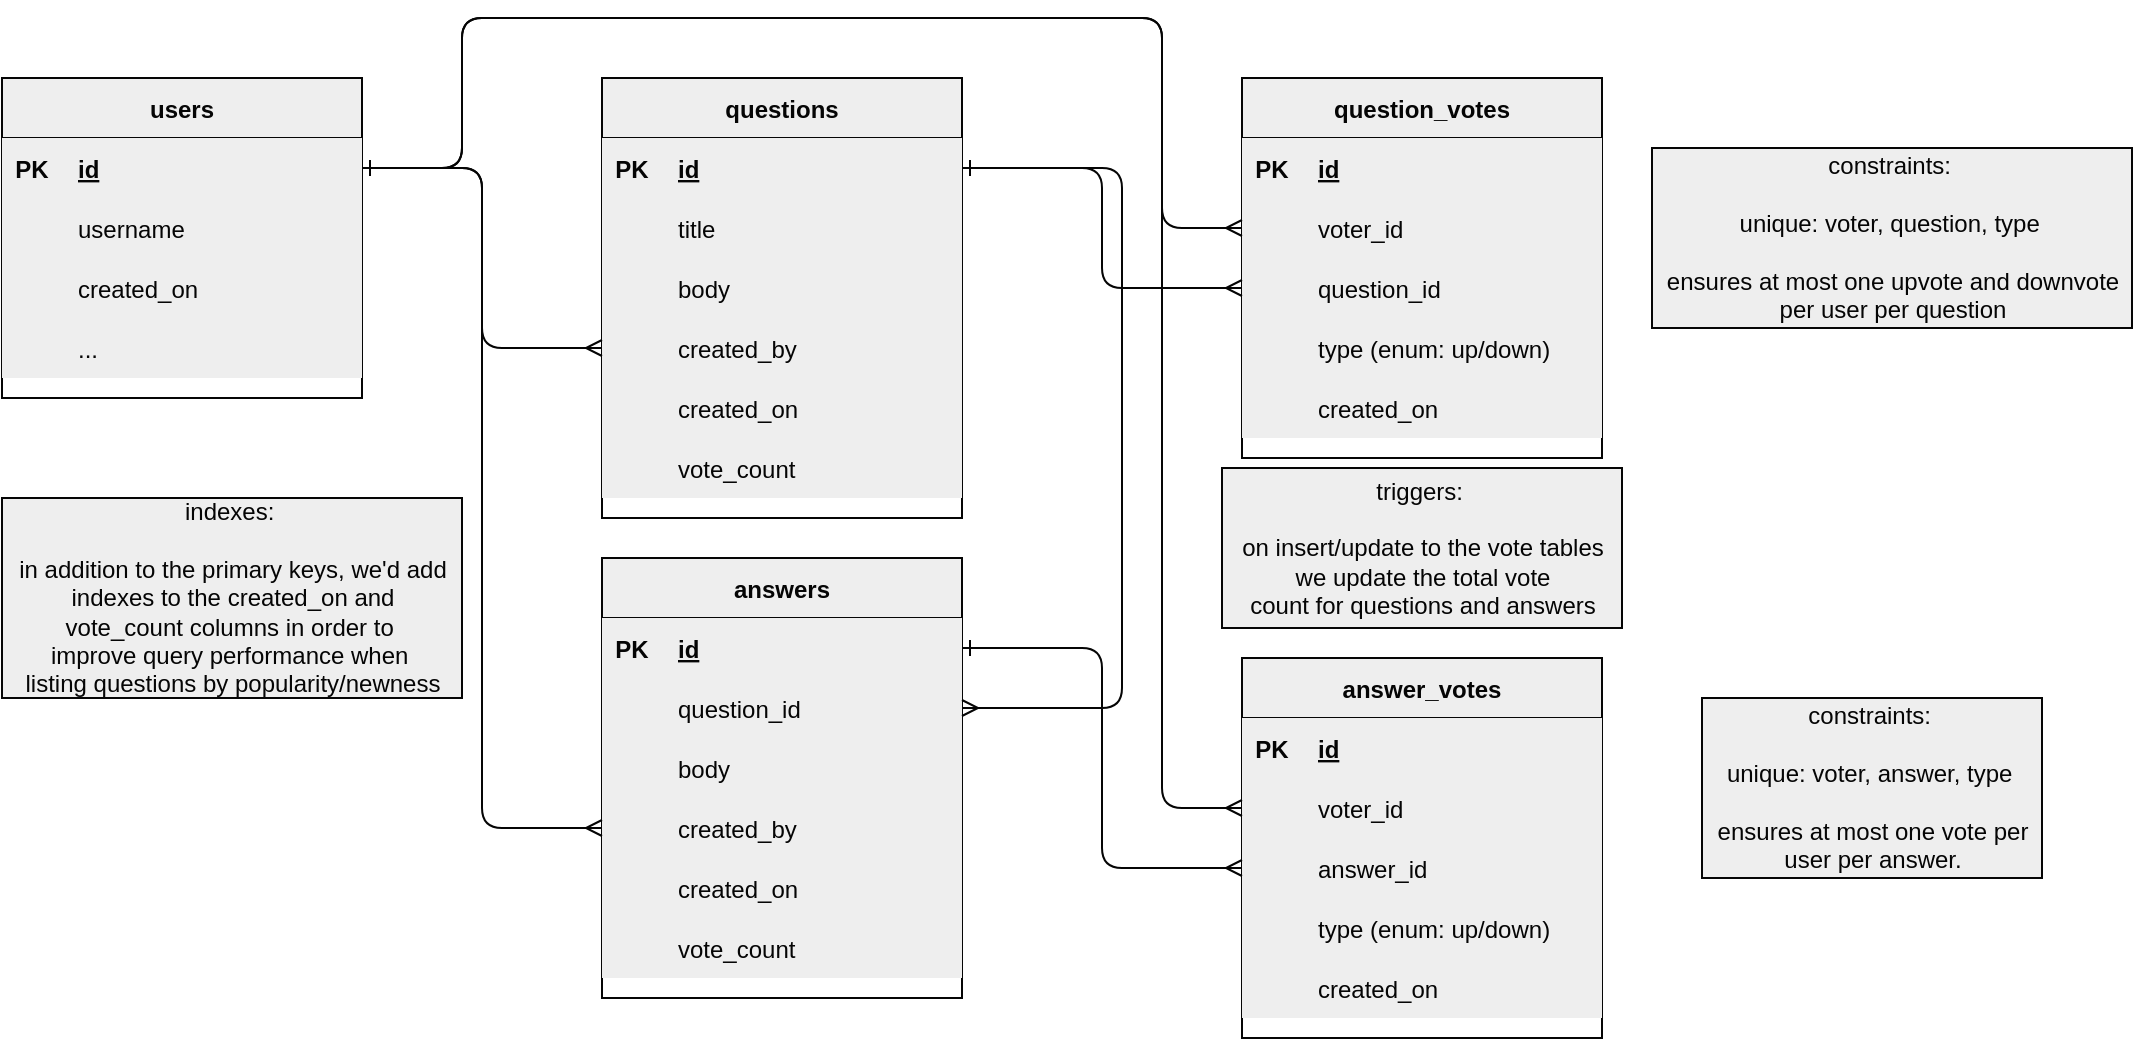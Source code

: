 <mxfile>
    <diagram id="AwKgYZJIIEP5cfmbX4QJ" name="Page-1">
        <mxGraphModel dx="1024" dy="508" grid="1" gridSize="10" guides="1" tooltips="1" connect="1" arrows="1" fold="1" page="1" pageScale="1" pageWidth="850" pageHeight="1100" background="#FFFFFF" math="0" shadow="0">
            <root>
                <mxCell id="0"/>
                <mxCell id="1" parent="0"/>
                <mxCell id="2" value="users" style="shape=table;startSize=30;container=1;collapsible=1;childLayout=tableLayout;fixedRows=1;rowLines=0;fontStyle=1;align=center;resizeLast=1;fillColor=#eeeeee;strokeColor=#050505;fontColor=#050505;labelBorderColor=none;" vertex="1" parent="1">
                    <mxGeometry x="80" y="90" width="180" height="160" as="geometry"/>
                </mxCell>
                <mxCell id="3" value="" style="shape=partialRectangle;collapsible=0;dropTarget=0;pointerEvents=0;top=0;left=0;bottom=1;right=0;points=[[0,0.5],[1,0.5]];portConstraint=eastwest;fillColor=#eeeeee;strokeColor=#050505;fontColor=#050505;labelBorderColor=none;" vertex="1" parent="2">
                    <mxGeometry y="30" width="180" height="30" as="geometry"/>
                </mxCell>
                <mxCell id="4" value="PK" style="shape=partialRectangle;connectable=0;top=0;left=0;bottom=0;right=0;fontStyle=1;overflow=hidden;fillColor=#eeeeee;strokeColor=#050505;fontColor=#050505;labelBorderColor=none;" vertex="1" parent="3">
                    <mxGeometry width="30" height="30" as="geometry">
                        <mxRectangle width="30" height="30" as="alternateBounds"/>
                    </mxGeometry>
                </mxCell>
                <mxCell id="5" value="id" style="shape=partialRectangle;connectable=0;top=0;left=0;bottom=0;right=0;align=left;spacingLeft=6;fontStyle=5;overflow=hidden;fillColor=#eeeeee;strokeColor=#050505;fontColor=#050505;labelBorderColor=none;" vertex="1" parent="3">
                    <mxGeometry x="30" width="150" height="30" as="geometry">
                        <mxRectangle width="150" height="30" as="alternateBounds"/>
                    </mxGeometry>
                </mxCell>
                <mxCell id="6" value="" style="shape=partialRectangle;collapsible=0;dropTarget=0;pointerEvents=0;top=0;left=0;bottom=0;right=0;points=[[0,0.5],[1,0.5]];portConstraint=eastwest;fillColor=#eeeeee;strokeColor=#050505;fontColor=#050505;labelBorderColor=none;" vertex="1" parent="2">
                    <mxGeometry y="60" width="180" height="30" as="geometry"/>
                </mxCell>
                <mxCell id="7" value="" style="shape=partialRectangle;connectable=0;top=0;left=0;bottom=0;right=0;editable=1;overflow=hidden;fillColor=#eeeeee;strokeColor=#050505;fontColor=#050505;labelBorderColor=none;" vertex="1" parent="6">
                    <mxGeometry width="30" height="30" as="geometry">
                        <mxRectangle width="30" height="30" as="alternateBounds"/>
                    </mxGeometry>
                </mxCell>
                <mxCell id="8" value="username" style="shape=partialRectangle;connectable=0;top=0;left=0;bottom=0;right=0;align=left;spacingLeft=6;overflow=hidden;fillColor=#eeeeee;strokeColor=#050505;fontColor=#050505;labelBorderColor=none;" vertex="1" parent="6">
                    <mxGeometry x="30" width="150" height="30" as="geometry">
                        <mxRectangle width="150" height="30" as="alternateBounds"/>
                    </mxGeometry>
                </mxCell>
                <mxCell id="9" value="" style="shape=partialRectangle;collapsible=0;dropTarget=0;pointerEvents=0;top=0;left=0;bottom=0;right=0;points=[[0,0.5],[1,0.5]];portConstraint=eastwest;fillColor=#eeeeee;strokeColor=#050505;fontColor=#050505;labelBorderColor=none;" vertex="1" parent="2">
                    <mxGeometry y="90" width="180" height="30" as="geometry"/>
                </mxCell>
                <mxCell id="10" value="" style="shape=partialRectangle;connectable=0;top=0;left=0;bottom=0;right=0;editable=1;overflow=hidden;fillColor=#eeeeee;strokeColor=#050505;fontColor=#050505;labelBorderColor=none;" vertex="1" parent="9">
                    <mxGeometry width="30" height="30" as="geometry">
                        <mxRectangle width="30" height="30" as="alternateBounds"/>
                    </mxGeometry>
                </mxCell>
                <mxCell id="11" value="created_on" style="shape=partialRectangle;connectable=0;top=0;left=0;bottom=0;right=0;align=left;spacingLeft=6;overflow=hidden;fillColor=#eeeeee;strokeColor=#050505;fontColor=#050505;labelBorderColor=none;" vertex="1" parent="9">
                    <mxGeometry x="30" width="150" height="30" as="geometry">
                        <mxRectangle width="150" height="30" as="alternateBounds"/>
                    </mxGeometry>
                </mxCell>
                <mxCell id="12" value="" style="shape=partialRectangle;collapsible=0;dropTarget=0;pointerEvents=0;top=0;left=0;bottom=0;right=0;points=[[0,0.5],[1,0.5]];portConstraint=eastwest;fillColor=#eeeeee;strokeColor=#050505;fontColor=#050505;labelBorderColor=none;" vertex="1" parent="2">
                    <mxGeometry y="120" width="180" height="30" as="geometry"/>
                </mxCell>
                <mxCell id="13" value="" style="shape=partialRectangle;connectable=0;top=0;left=0;bottom=0;right=0;editable=1;overflow=hidden;fillColor=#eeeeee;strokeColor=#050505;fontColor=#050505;labelBorderColor=none;" vertex="1" parent="12">
                    <mxGeometry width="30" height="30" as="geometry">
                        <mxRectangle width="30" height="30" as="alternateBounds"/>
                    </mxGeometry>
                </mxCell>
                <mxCell id="14" value="..." style="shape=partialRectangle;connectable=0;top=0;left=0;bottom=0;right=0;align=left;spacingLeft=6;overflow=hidden;fillColor=#eeeeee;strokeColor=#050505;fontColor=#050505;labelBorderColor=none;" vertex="1" parent="12">
                    <mxGeometry x="30" width="150" height="30" as="geometry">
                        <mxRectangle width="150" height="30" as="alternateBounds"/>
                    </mxGeometry>
                </mxCell>
                <mxCell id="15" value="questions" style="shape=table;startSize=30;container=1;collapsible=1;childLayout=tableLayout;fixedRows=1;rowLines=0;fontStyle=1;align=center;resizeLast=1;fillColor=#eeeeee;strokeColor=#050505;fontColor=#050505;labelBorderColor=none;" vertex="1" parent="1">
                    <mxGeometry x="380" y="90" width="180" height="220" as="geometry"/>
                </mxCell>
                <mxCell id="16" value="" style="shape=partialRectangle;collapsible=0;dropTarget=0;pointerEvents=0;top=0;left=0;bottom=1;right=0;points=[[0,0.5],[1,0.5]];portConstraint=eastwest;fillColor=#eeeeee;strokeColor=#050505;fontColor=#050505;labelBorderColor=none;" vertex="1" parent="15">
                    <mxGeometry y="30" width="180" height="30" as="geometry"/>
                </mxCell>
                <mxCell id="17" value="PK" style="shape=partialRectangle;connectable=0;top=0;left=0;bottom=0;right=0;fontStyle=1;overflow=hidden;fillColor=#eeeeee;strokeColor=#050505;fontColor=#050505;labelBorderColor=none;" vertex="1" parent="16">
                    <mxGeometry width="30" height="30" as="geometry">
                        <mxRectangle width="30" height="30" as="alternateBounds"/>
                    </mxGeometry>
                </mxCell>
                <mxCell id="18" value="id" style="shape=partialRectangle;connectable=0;top=0;left=0;bottom=0;right=0;align=left;spacingLeft=6;fontStyle=5;overflow=hidden;fillColor=#eeeeee;strokeColor=#050505;fontColor=#050505;labelBorderColor=none;" vertex="1" parent="16">
                    <mxGeometry x="30" width="150" height="30" as="geometry">
                        <mxRectangle width="150" height="30" as="alternateBounds"/>
                    </mxGeometry>
                </mxCell>
                <mxCell id="19" value="" style="shape=partialRectangle;collapsible=0;dropTarget=0;pointerEvents=0;top=0;left=0;bottom=0;right=0;points=[[0,0.5],[1,0.5]];portConstraint=eastwest;fillColor=#eeeeee;strokeColor=#050505;fontColor=#050505;labelBorderColor=none;" vertex="1" parent="15">
                    <mxGeometry y="60" width="180" height="30" as="geometry"/>
                </mxCell>
                <mxCell id="20" value="" style="shape=partialRectangle;connectable=0;top=0;left=0;bottom=0;right=0;editable=1;overflow=hidden;fillColor=#eeeeee;strokeColor=#050505;fontColor=#050505;labelBorderColor=none;" vertex="1" parent="19">
                    <mxGeometry width="30" height="30" as="geometry">
                        <mxRectangle width="30" height="30" as="alternateBounds"/>
                    </mxGeometry>
                </mxCell>
                <mxCell id="21" value="title" style="shape=partialRectangle;connectable=0;top=0;left=0;bottom=0;right=0;align=left;spacingLeft=6;overflow=hidden;fillColor=#eeeeee;strokeColor=#050505;fontColor=#050505;labelBorderColor=none;" vertex="1" parent="19">
                    <mxGeometry x="30" width="150" height="30" as="geometry">
                        <mxRectangle width="150" height="30" as="alternateBounds"/>
                    </mxGeometry>
                </mxCell>
                <mxCell id="22" value="" style="shape=partialRectangle;collapsible=0;dropTarget=0;pointerEvents=0;top=0;left=0;bottom=0;right=0;points=[[0,0.5],[1,0.5]];portConstraint=eastwest;fillColor=#eeeeee;strokeColor=#050505;fontColor=#050505;labelBorderColor=none;" vertex="1" parent="15">
                    <mxGeometry y="90" width="180" height="30" as="geometry"/>
                </mxCell>
                <mxCell id="23" value="" style="shape=partialRectangle;connectable=0;top=0;left=0;bottom=0;right=0;editable=1;overflow=hidden;fillColor=#eeeeee;strokeColor=#050505;fontColor=#050505;labelBorderColor=none;" vertex="1" parent="22">
                    <mxGeometry width="30" height="30" as="geometry">
                        <mxRectangle width="30" height="30" as="alternateBounds"/>
                    </mxGeometry>
                </mxCell>
                <mxCell id="24" value="body" style="shape=partialRectangle;connectable=0;top=0;left=0;bottom=0;right=0;align=left;spacingLeft=6;overflow=hidden;fillColor=#eeeeee;strokeColor=#050505;fontColor=#050505;labelBorderColor=none;" vertex="1" parent="22">
                    <mxGeometry x="30" width="150" height="30" as="geometry">
                        <mxRectangle width="150" height="30" as="alternateBounds"/>
                    </mxGeometry>
                </mxCell>
                <mxCell id="25" value="" style="shape=partialRectangle;collapsible=0;dropTarget=0;pointerEvents=0;top=0;left=0;bottom=0;right=0;points=[[0,0.5],[1,0.5]];portConstraint=eastwest;fillColor=#eeeeee;strokeColor=#050505;fontColor=#050505;labelBorderColor=none;" vertex="1" parent="15">
                    <mxGeometry y="120" width="180" height="30" as="geometry"/>
                </mxCell>
                <mxCell id="26" value="" style="shape=partialRectangle;connectable=0;top=0;left=0;bottom=0;right=0;editable=1;overflow=hidden;fillColor=#eeeeee;strokeColor=#050505;fontColor=#050505;labelBorderColor=none;" vertex="1" parent="25">
                    <mxGeometry width="30" height="30" as="geometry">
                        <mxRectangle width="30" height="30" as="alternateBounds"/>
                    </mxGeometry>
                </mxCell>
                <mxCell id="27" value="created_by   " style="shape=partialRectangle;connectable=0;top=0;left=0;bottom=0;right=0;align=left;spacingLeft=6;overflow=hidden;fillColor=#eeeeee;strokeColor=#050505;fontColor=#050505;labelBorderColor=none;" vertex="1" parent="25">
                    <mxGeometry x="30" width="150" height="30" as="geometry">
                        <mxRectangle width="150" height="30" as="alternateBounds"/>
                    </mxGeometry>
                </mxCell>
                <mxCell id="28" value="" style="shape=partialRectangle;collapsible=0;dropTarget=0;pointerEvents=0;top=0;left=0;bottom=0;right=0;points=[[0,0.5],[1,0.5]];portConstraint=eastwest;fillColor=#eeeeee;strokeColor=#050505;fontColor=#050505;labelBorderColor=none;" vertex="1" parent="15">
                    <mxGeometry y="150" width="180" height="30" as="geometry"/>
                </mxCell>
                <mxCell id="29" value="" style="shape=partialRectangle;connectable=0;top=0;left=0;bottom=0;right=0;editable=1;overflow=hidden;fillColor=#eeeeee;strokeColor=#050505;fontColor=#050505;labelBorderColor=none;" vertex="1" parent="28">
                    <mxGeometry width="30" height="30" as="geometry">
                        <mxRectangle width="30" height="30" as="alternateBounds"/>
                    </mxGeometry>
                </mxCell>
                <mxCell id="30" value="created_on" style="shape=partialRectangle;connectable=0;top=0;left=0;bottom=0;right=0;align=left;spacingLeft=6;overflow=hidden;fillColor=#eeeeee;strokeColor=#050505;fontColor=#050505;labelBorderColor=none;" vertex="1" parent="28">
                    <mxGeometry x="30" width="150" height="30" as="geometry">
                        <mxRectangle width="150" height="30" as="alternateBounds"/>
                    </mxGeometry>
                </mxCell>
                <mxCell id="58" value="" style="shape=partialRectangle;collapsible=0;dropTarget=0;pointerEvents=0;top=0;left=0;bottom=0;right=0;points=[[0,0.5],[1,0.5]];portConstraint=eastwest;fillColor=#eeeeee;strokeColor=#050505;fontColor=#050505;labelBorderColor=none;" vertex="1" parent="15">
                    <mxGeometry y="180" width="180" height="30" as="geometry"/>
                </mxCell>
                <mxCell id="59" value="" style="shape=partialRectangle;connectable=0;top=0;left=0;bottom=0;right=0;editable=1;overflow=hidden;fillColor=#eeeeee;strokeColor=#050505;fontColor=#050505;labelBorderColor=none;" vertex="1" parent="58">
                    <mxGeometry width="30" height="30" as="geometry">
                        <mxRectangle width="30" height="30" as="alternateBounds"/>
                    </mxGeometry>
                </mxCell>
                <mxCell id="60" value="vote_count" style="shape=partialRectangle;connectable=0;top=0;left=0;bottom=0;right=0;align=left;spacingLeft=6;overflow=hidden;fillColor=#eeeeee;strokeColor=#050505;fontColor=#050505;labelBorderColor=none;" vertex="1" parent="58">
                    <mxGeometry x="30" width="150" height="30" as="geometry">
                        <mxRectangle width="150" height="30" as="alternateBounds"/>
                    </mxGeometry>
                </mxCell>
                <mxCell id="39" style="edgeStyle=orthogonalEdgeStyle;html=1;entryX=1;entryY=0.5;entryDx=0;entryDy=0;endArrow=ERone;endFill=0;startArrow=ERmany;startFill=0;fillColor=#eeeeee;strokeColor=#050505;fontColor=#050505;labelBorderColor=none;" edge="1" parent="1" source="25" target="3">
                    <mxGeometry relative="1" as="geometry"/>
                </mxCell>
                <mxCell id="40" value="answers" style="shape=table;startSize=30;container=1;collapsible=1;childLayout=tableLayout;fixedRows=1;rowLines=0;fontStyle=1;align=center;resizeLast=1;fillColor=#eeeeee;strokeColor=#050505;fontColor=#050505;labelBorderColor=none;" vertex="1" parent="1">
                    <mxGeometry x="380" y="330" width="180" height="220" as="geometry"/>
                </mxCell>
                <mxCell id="41" value="" style="shape=partialRectangle;collapsible=0;dropTarget=0;pointerEvents=0;top=0;left=0;bottom=1;right=0;points=[[0,0.5],[1,0.5]];portConstraint=eastwest;fillColor=#eeeeee;strokeColor=#050505;fontColor=#050505;labelBorderColor=none;" vertex="1" parent="40">
                    <mxGeometry y="30" width="180" height="30" as="geometry"/>
                </mxCell>
                <mxCell id="42" value="PK" style="shape=partialRectangle;connectable=0;top=0;left=0;bottom=0;right=0;fontStyle=1;overflow=hidden;fillColor=#eeeeee;strokeColor=#050505;fontColor=#050505;labelBorderColor=none;" vertex="1" parent="41">
                    <mxGeometry width="30" height="30" as="geometry">
                        <mxRectangle width="30" height="30" as="alternateBounds"/>
                    </mxGeometry>
                </mxCell>
                <mxCell id="43" value="id" style="shape=partialRectangle;connectable=0;top=0;left=0;bottom=0;right=0;align=left;spacingLeft=6;fontStyle=5;overflow=hidden;fillColor=#eeeeee;strokeColor=#050505;fontColor=#050505;labelBorderColor=none;" vertex="1" parent="41">
                    <mxGeometry x="30" width="150" height="30" as="geometry">
                        <mxRectangle width="150" height="30" as="alternateBounds"/>
                    </mxGeometry>
                </mxCell>
                <mxCell id="44" value="" style="shape=partialRectangle;collapsible=0;dropTarget=0;pointerEvents=0;top=0;left=0;bottom=0;right=0;points=[[0,0.5],[1,0.5]];portConstraint=eastwest;fillColor=#eeeeee;strokeColor=#050505;fontColor=#050505;labelBorderColor=none;" vertex="1" parent="40">
                    <mxGeometry y="60" width="180" height="30" as="geometry"/>
                </mxCell>
                <mxCell id="45" value="" style="shape=partialRectangle;connectable=0;top=0;left=0;bottom=0;right=0;editable=1;overflow=hidden;fillColor=#eeeeee;strokeColor=#050505;fontColor=#050505;labelBorderColor=none;" vertex="1" parent="44">
                    <mxGeometry width="30" height="30" as="geometry">
                        <mxRectangle width="30" height="30" as="alternateBounds"/>
                    </mxGeometry>
                </mxCell>
                <mxCell id="46" value="question_id" style="shape=partialRectangle;connectable=0;top=0;left=0;bottom=0;right=0;align=left;spacingLeft=6;overflow=hidden;fillColor=#eeeeee;strokeColor=#050505;fontColor=#050505;labelBorderColor=none;" vertex="1" parent="44">
                    <mxGeometry x="30" width="150" height="30" as="geometry">
                        <mxRectangle width="150" height="30" as="alternateBounds"/>
                    </mxGeometry>
                </mxCell>
                <mxCell id="47" value="" style="shape=partialRectangle;collapsible=0;dropTarget=0;pointerEvents=0;top=0;left=0;bottom=0;right=0;points=[[0,0.5],[1,0.5]];portConstraint=eastwest;fillColor=#eeeeee;strokeColor=#050505;fontColor=#050505;labelBorderColor=none;" vertex="1" parent="40">
                    <mxGeometry y="90" width="180" height="30" as="geometry"/>
                </mxCell>
                <mxCell id="48" value="" style="shape=partialRectangle;connectable=0;top=0;left=0;bottom=0;right=0;editable=1;overflow=hidden;fillColor=#eeeeee;strokeColor=#050505;fontColor=#050505;labelBorderColor=none;" vertex="1" parent="47">
                    <mxGeometry width="30" height="30" as="geometry">
                        <mxRectangle width="30" height="30" as="alternateBounds"/>
                    </mxGeometry>
                </mxCell>
                <mxCell id="49" value="body" style="shape=partialRectangle;connectable=0;top=0;left=0;bottom=0;right=0;align=left;spacingLeft=6;overflow=hidden;fillColor=#eeeeee;strokeColor=#050505;fontColor=#050505;labelBorderColor=none;" vertex="1" parent="47">
                    <mxGeometry x="30" width="150" height="30" as="geometry">
                        <mxRectangle width="150" height="30" as="alternateBounds"/>
                    </mxGeometry>
                </mxCell>
                <mxCell id="50" value="" style="shape=partialRectangle;collapsible=0;dropTarget=0;pointerEvents=0;top=0;left=0;bottom=0;right=0;points=[[0,0.5],[1,0.5]];portConstraint=eastwest;fillColor=#eeeeee;strokeColor=#050505;fontColor=#050505;labelBorderColor=none;" vertex="1" parent="40">
                    <mxGeometry y="120" width="180" height="30" as="geometry"/>
                </mxCell>
                <mxCell id="51" value="" style="shape=partialRectangle;connectable=0;top=0;left=0;bottom=0;right=0;editable=1;overflow=hidden;fillColor=#eeeeee;strokeColor=#050505;fontColor=#050505;labelBorderColor=none;" vertex="1" parent="50">
                    <mxGeometry width="30" height="30" as="geometry">
                        <mxRectangle width="30" height="30" as="alternateBounds"/>
                    </mxGeometry>
                </mxCell>
                <mxCell id="52" value="created_by   " style="shape=partialRectangle;connectable=0;top=0;left=0;bottom=0;right=0;align=left;spacingLeft=6;overflow=hidden;fillColor=#eeeeee;strokeColor=#050505;fontColor=#050505;labelBorderColor=none;" vertex="1" parent="50">
                    <mxGeometry x="30" width="150" height="30" as="geometry">
                        <mxRectangle width="150" height="30" as="alternateBounds"/>
                    </mxGeometry>
                </mxCell>
                <mxCell id="53" value="" style="shape=partialRectangle;collapsible=0;dropTarget=0;pointerEvents=0;top=0;left=0;bottom=0;right=0;points=[[0,0.5],[1,0.5]];portConstraint=eastwest;fillColor=#eeeeee;strokeColor=#050505;fontColor=#050505;labelBorderColor=none;" vertex="1" parent="40">
                    <mxGeometry y="150" width="180" height="30" as="geometry"/>
                </mxCell>
                <mxCell id="54" value="" style="shape=partialRectangle;connectable=0;top=0;left=0;bottom=0;right=0;editable=1;overflow=hidden;fillColor=#eeeeee;strokeColor=#050505;fontColor=#050505;labelBorderColor=none;" vertex="1" parent="53">
                    <mxGeometry width="30" height="30" as="geometry">
                        <mxRectangle width="30" height="30" as="alternateBounds"/>
                    </mxGeometry>
                </mxCell>
                <mxCell id="55" value="created_on" style="shape=partialRectangle;connectable=0;top=0;left=0;bottom=0;right=0;align=left;spacingLeft=6;overflow=hidden;fillColor=#eeeeee;strokeColor=#050505;fontColor=#050505;labelBorderColor=none;" vertex="1" parent="53">
                    <mxGeometry x="30" width="150" height="30" as="geometry">
                        <mxRectangle width="150" height="30" as="alternateBounds"/>
                    </mxGeometry>
                </mxCell>
                <mxCell id="61" value="" style="shape=partialRectangle;collapsible=0;dropTarget=0;pointerEvents=0;top=0;left=0;bottom=0;right=0;points=[[0,0.5],[1,0.5]];portConstraint=eastwest;fillColor=#eeeeee;strokeColor=#050505;fontColor=#050505;labelBorderColor=none;" vertex="1" parent="40">
                    <mxGeometry y="180" width="180" height="30" as="geometry"/>
                </mxCell>
                <mxCell id="62" value="" style="shape=partialRectangle;connectable=0;top=0;left=0;bottom=0;right=0;editable=1;overflow=hidden;fillColor=#eeeeee;strokeColor=#050505;fontColor=#050505;labelBorderColor=none;" vertex="1" parent="61">
                    <mxGeometry width="30" height="30" as="geometry">
                        <mxRectangle width="30" height="30" as="alternateBounds"/>
                    </mxGeometry>
                </mxCell>
                <mxCell id="63" value="vote_count" style="shape=partialRectangle;connectable=0;top=0;left=0;bottom=0;right=0;align=left;spacingLeft=6;overflow=hidden;fillColor=#eeeeee;strokeColor=#050505;fontColor=#050505;labelBorderColor=none;" vertex="1" parent="61">
                    <mxGeometry x="30" width="150" height="30" as="geometry">
                        <mxRectangle width="150" height="30" as="alternateBounds"/>
                    </mxGeometry>
                </mxCell>
                <mxCell id="56" style="edgeStyle=orthogonalEdgeStyle;html=1;startArrow=ERmany;startFill=0;endArrow=ERone;endFill=0;fillColor=#eeeeee;strokeColor=#050505;fontColor=#050505;labelBorderColor=none;" edge="1" parent="1" source="50" target="3">
                    <mxGeometry relative="1" as="geometry"/>
                </mxCell>
                <mxCell id="57" style="edgeStyle=orthogonalEdgeStyle;html=1;entryX=1;entryY=0.5;entryDx=0;entryDy=0;startArrow=ERmany;startFill=0;endArrow=ERone;endFill=0;fillColor=#eeeeee;strokeColor=#050505;fontColor=#050505;labelBorderColor=none;" edge="1" parent="1" source="44" target="16">
                    <mxGeometry relative="1" as="geometry">
                        <Array as="points">
                            <mxPoint x="640" y="405"/>
                            <mxPoint x="640" y="135"/>
                        </Array>
                    </mxGeometry>
                </mxCell>
                <mxCell id="64" value="question_votes" style="shape=table;startSize=30;container=1;collapsible=1;childLayout=tableLayout;fixedRows=1;rowLines=0;fontStyle=1;align=center;resizeLast=1;fillColor=#eeeeee;strokeColor=#050505;fontColor=#050505;labelBorderColor=none;" vertex="1" parent="1">
                    <mxGeometry x="700" y="90" width="180" height="190" as="geometry"/>
                </mxCell>
                <mxCell id="65" value="" style="shape=partialRectangle;collapsible=0;dropTarget=0;pointerEvents=0;top=0;left=0;bottom=1;right=0;points=[[0,0.5],[1,0.5]];portConstraint=eastwest;fillColor=#eeeeee;strokeColor=#050505;fontColor=#050505;labelBorderColor=none;" vertex="1" parent="64">
                    <mxGeometry y="30" width="180" height="30" as="geometry"/>
                </mxCell>
                <mxCell id="66" value="PK" style="shape=partialRectangle;connectable=0;top=0;left=0;bottom=0;right=0;fontStyle=1;overflow=hidden;fillColor=#eeeeee;strokeColor=#050505;fontColor=#050505;labelBorderColor=none;" vertex="1" parent="65">
                    <mxGeometry width="30" height="30" as="geometry">
                        <mxRectangle width="30" height="30" as="alternateBounds"/>
                    </mxGeometry>
                </mxCell>
                <mxCell id="67" value="id" style="shape=partialRectangle;connectable=0;top=0;left=0;bottom=0;right=0;align=left;spacingLeft=6;fontStyle=5;overflow=hidden;fillColor=#eeeeee;strokeColor=#050505;fontColor=#050505;labelBorderColor=none;" vertex="1" parent="65">
                    <mxGeometry x="30" width="150" height="30" as="geometry">
                        <mxRectangle width="150" height="30" as="alternateBounds"/>
                    </mxGeometry>
                </mxCell>
                <mxCell id="68" value="" style="shape=partialRectangle;collapsible=0;dropTarget=0;pointerEvents=0;top=0;left=0;bottom=0;right=0;points=[[0,0.5],[1,0.5]];portConstraint=eastwest;fillColor=#eeeeee;strokeColor=#050505;fontColor=#050505;labelBorderColor=none;" vertex="1" parent="64">
                    <mxGeometry y="60" width="180" height="30" as="geometry"/>
                </mxCell>
                <mxCell id="69" value="" style="shape=partialRectangle;connectable=0;top=0;left=0;bottom=0;right=0;editable=1;overflow=hidden;fillColor=#eeeeee;strokeColor=#050505;fontColor=#050505;labelBorderColor=none;" vertex="1" parent="68">
                    <mxGeometry width="30" height="30" as="geometry">
                        <mxRectangle width="30" height="30" as="alternateBounds"/>
                    </mxGeometry>
                </mxCell>
                <mxCell id="70" value="voter_id" style="shape=partialRectangle;connectable=0;top=0;left=0;bottom=0;right=0;align=left;spacingLeft=6;overflow=hidden;fillColor=#eeeeee;strokeColor=#050505;fontColor=#050505;labelBorderColor=none;" vertex="1" parent="68">
                    <mxGeometry x="30" width="150" height="30" as="geometry">
                        <mxRectangle width="150" height="30" as="alternateBounds"/>
                    </mxGeometry>
                </mxCell>
                <mxCell id="71" value="" style="shape=partialRectangle;collapsible=0;dropTarget=0;pointerEvents=0;top=0;left=0;bottom=0;right=0;points=[[0,0.5],[1,0.5]];portConstraint=eastwest;fillColor=#eeeeee;strokeColor=#050505;fontColor=#050505;labelBorderColor=none;" vertex="1" parent="64">
                    <mxGeometry y="90" width="180" height="30" as="geometry"/>
                </mxCell>
                <mxCell id="72" value="" style="shape=partialRectangle;connectable=0;top=0;left=0;bottom=0;right=0;editable=1;overflow=hidden;fillColor=#eeeeee;strokeColor=#050505;fontColor=#050505;labelBorderColor=none;" vertex="1" parent="71">
                    <mxGeometry width="30" height="30" as="geometry">
                        <mxRectangle width="30" height="30" as="alternateBounds"/>
                    </mxGeometry>
                </mxCell>
                <mxCell id="73" value="question_id" style="shape=partialRectangle;connectable=0;top=0;left=0;bottom=0;right=0;align=left;spacingLeft=6;overflow=hidden;fillColor=#eeeeee;strokeColor=#050505;fontColor=#050505;labelBorderColor=none;" vertex="1" parent="71">
                    <mxGeometry x="30" width="150" height="30" as="geometry">
                        <mxRectangle width="150" height="30" as="alternateBounds"/>
                    </mxGeometry>
                </mxCell>
                <mxCell id="74" value="" style="shape=partialRectangle;collapsible=0;dropTarget=0;pointerEvents=0;top=0;left=0;bottom=0;right=0;points=[[0,0.5],[1,0.5]];portConstraint=eastwest;fillColor=#eeeeee;strokeColor=#050505;fontColor=#050505;labelBorderColor=none;" vertex="1" parent="64">
                    <mxGeometry y="120" width="180" height="30" as="geometry"/>
                </mxCell>
                <mxCell id="75" value="" style="shape=partialRectangle;connectable=0;top=0;left=0;bottom=0;right=0;editable=1;overflow=hidden;fillColor=#eeeeee;strokeColor=#050505;fontColor=#050505;labelBorderColor=none;" vertex="1" parent="74">
                    <mxGeometry width="30" height="30" as="geometry">
                        <mxRectangle width="30" height="30" as="alternateBounds"/>
                    </mxGeometry>
                </mxCell>
                <mxCell id="76" value="type (enum: up/down)" style="shape=partialRectangle;connectable=0;top=0;left=0;bottom=0;right=0;align=left;spacingLeft=6;overflow=hidden;fillColor=#eeeeee;strokeColor=#050505;fontColor=#050505;labelBorderColor=none;" vertex="1" parent="74">
                    <mxGeometry x="30" width="150" height="30" as="geometry">
                        <mxRectangle width="150" height="30" as="alternateBounds"/>
                    </mxGeometry>
                </mxCell>
                <mxCell id="77" value="" style="shape=partialRectangle;collapsible=0;dropTarget=0;pointerEvents=0;top=0;left=0;bottom=0;right=0;points=[[0,0.5],[1,0.5]];portConstraint=eastwest;fillColor=#eeeeee;strokeColor=#050505;fontColor=#050505;labelBorderColor=none;" vertex="1" parent="64">
                    <mxGeometry y="150" width="180" height="30" as="geometry"/>
                </mxCell>
                <mxCell id="78" value="" style="shape=partialRectangle;connectable=0;top=0;left=0;bottom=0;right=0;editable=1;overflow=hidden;fillColor=#eeeeee;strokeColor=#050505;fontColor=#050505;labelBorderColor=none;" vertex="1" parent="77">
                    <mxGeometry width="30" height="30" as="geometry">
                        <mxRectangle width="30" height="30" as="alternateBounds"/>
                    </mxGeometry>
                </mxCell>
                <mxCell id="79" value="created_on" style="shape=partialRectangle;connectable=0;top=0;left=0;bottom=0;right=0;align=left;spacingLeft=6;overflow=hidden;fillColor=#eeeeee;strokeColor=#050505;fontColor=#050505;labelBorderColor=none;" vertex="1" parent="77">
                    <mxGeometry x="30" width="150" height="30" as="geometry">
                        <mxRectangle width="150" height="30" as="alternateBounds"/>
                    </mxGeometry>
                </mxCell>
                <mxCell id="83" value="constraints:&amp;nbsp;&lt;br&gt;&lt;br&gt;unique: voter, question, type&amp;nbsp;&lt;br&gt;&lt;br&gt;ensures at most one upvote and downvote&lt;br&gt;per user per question" style="text;html=1;align=center;verticalAlign=middle;resizable=0;points=[];autosize=1;fillColor=#eeeeee;strokeColor=#050505;fontColor=#050505;labelBorderColor=none;" vertex="1" parent="1">
                    <mxGeometry x="905" y="125" width="240" height="90" as="geometry"/>
                </mxCell>
                <mxCell id="84" value="answer_votes" style="shape=table;startSize=30;container=1;collapsible=1;childLayout=tableLayout;fixedRows=1;rowLines=0;fontStyle=1;align=center;resizeLast=1;fillColor=#eeeeee;strokeColor=#050505;fontColor=#050505;labelBorderColor=none;" vertex="1" parent="1">
                    <mxGeometry x="700" y="380" width="180" height="190" as="geometry"/>
                </mxCell>
                <mxCell id="85" value="" style="shape=partialRectangle;collapsible=0;dropTarget=0;pointerEvents=0;top=0;left=0;bottom=1;right=0;points=[[0,0.5],[1,0.5]];portConstraint=eastwest;fillColor=#eeeeee;strokeColor=#050505;fontColor=#050505;labelBorderColor=none;" vertex="1" parent="84">
                    <mxGeometry y="30" width="180" height="30" as="geometry"/>
                </mxCell>
                <mxCell id="86" value="PK" style="shape=partialRectangle;connectable=0;top=0;left=0;bottom=0;right=0;fontStyle=1;overflow=hidden;fillColor=#eeeeee;strokeColor=#050505;fontColor=#050505;labelBorderColor=none;" vertex="1" parent="85">
                    <mxGeometry width="30" height="30" as="geometry">
                        <mxRectangle width="30" height="30" as="alternateBounds"/>
                    </mxGeometry>
                </mxCell>
                <mxCell id="87" value="id" style="shape=partialRectangle;connectable=0;top=0;left=0;bottom=0;right=0;align=left;spacingLeft=6;fontStyle=5;overflow=hidden;fillColor=#eeeeee;strokeColor=#050505;fontColor=#050505;labelBorderColor=none;" vertex="1" parent="85">
                    <mxGeometry x="30" width="150" height="30" as="geometry">
                        <mxRectangle width="150" height="30" as="alternateBounds"/>
                    </mxGeometry>
                </mxCell>
                <mxCell id="88" value="" style="shape=partialRectangle;collapsible=0;dropTarget=0;pointerEvents=0;top=0;left=0;bottom=0;right=0;points=[[0,0.5],[1,0.5]];portConstraint=eastwest;fillColor=#eeeeee;strokeColor=#050505;fontColor=#050505;labelBorderColor=none;" vertex="1" parent="84">
                    <mxGeometry y="60" width="180" height="30" as="geometry"/>
                </mxCell>
                <mxCell id="89" value="" style="shape=partialRectangle;connectable=0;top=0;left=0;bottom=0;right=0;editable=1;overflow=hidden;fillColor=#eeeeee;strokeColor=#050505;fontColor=#050505;labelBorderColor=none;" vertex="1" parent="88">
                    <mxGeometry width="30" height="30" as="geometry">
                        <mxRectangle width="30" height="30" as="alternateBounds"/>
                    </mxGeometry>
                </mxCell>
                <mxCell id="90" value="voter_id" style="shape=partialRectangle;connectable=0;top=0;left=0;bottom=0;right=0;align=left;spacingLeft=6;overflow=hidden;fillColor=#eeeeee;strokeColor=#050505;fontColor=#050505;labelBorderColor=none;" vertex="1" parent="88">
                    <mxGeometry x="30" width="150" height="30" as="geometry">
                        <mxRectangle width="150" height="30" as="alternateBounds"/>
                    </mxGeometry>
                </mxCell>
                <mxCell id="91" value="" style="shape=partialRectangle;collapsible=0;dropTarget=0;pointerEvents=0;top=0;left=0;bottom=0;right=0;points=[[0,0.5],[1,0.5]];portConstraint=eastwest;fillColor=#eeeeee;strokeColor=#050505;fontColor=#050505;labelBorderColor=none;" vertex="1" parent="84">
                    <mxGeometry y="90" width="180" height="30" as="geometry"/>
                </mxCell>
                <mxCell id="92" value="" style="shape=partialRectangle;connectable=0;top=0;left=0;bottom=0;right=0;editable=1;overflow=hidden;fillColor=#eeeeee;strokeColor=#050505;fontColor=#050505;labelBorderColor=none;" vertex="1" parent="91">
                    <mxGeometry width="30" height="30" as="geometry">
                        <mxRectangle width="30" height="30" as="alternateBounds"/>
                    </mxGeometry>
                </mxCell>
                <mxCell id="93" value="answer_id" style="shape=partialRectangle;connectable=0;top=0;left=0;bottom=0;right=0;align=left;spacingLeft=6;overflow=hidden;fillColor=#eeeeee;strokeColor=#050505;fontColor=#050505;labelBorderColor=none;" vertex="1" parent="91">
                    <mxGeometry x="30" width="150" height="30" as="geometry">
                        <mxRectangle width="150" height="30" as="alternateBounds"/>
                    </mxGeometry>
                </mxCell>
                <mxCell id="94" value="" style="shape=partialRectangle;collapsible=0;dropTarget=0;pointerEvents=0;top=0;left=0;bottom=0;right=0;points=[[0,0.5],[1,0.5]];portConstraint=eastwest;fillColor=#eeeeee;strokeColor=#050505;fontColor=#050505;labelBorderColor=none;" vertex="1" parent="84">
                    <mxGeometry y="120" width="180" height="30" as="geometry"/>
                </mxCell>
                <mxCell id="95" value="" style="shape=partialRectangle;connectable=0;top=0;left=0;bottom=0;right=0;editable=1;overflow=hidden;fillColor=#eeeeee;strokeColor=#050505;fontColor=#050505;labelBorderColor=none;" vertex="1" parent="94">
                    <mxGeometry width="30" height="30" as="geometry">
                        <mxRectangle width="30" height="30" as="alternateBounds"/>
                    </mxGeometry>
                </mxCell>
                <mxCell id="96" value="type (enum: up/down)" style="shape=partialRectangle;connectable=0;top=0;left=0;bottom=0;right=0;align=left;spacingLeft=6;overflow=hidden;fillColor=#eeeeee;strokeColor=#050505;fontColor=#050505;labelBorderColor=none;" vertex="1" parent="94">
                    <mxGeometry x="30" width="150" height="30" as="geometry">
                        <mxRectangle width="150" height="30" as="alternateBounds"/>
                    </mxGeometry>
                </mxCell>
                <mxCell id="97" value="" style="shape=partialRectangle;collapsible=0;dropTarget=0;pointerEvents=0;top=0;left=0;bottom=0;right=0;points=[[0,0.5],[1,0.5]];portConstraint=eastwest;fillColor=#eeeeee;strokeColor=#050505;fontColor=#050505;labelBorderColor=none;" vertex="1" parent="84">
                    <mxGeometry y="150" width="180" height="30" as="geometry"/>
                </mxCell>
                <mxCell id="98" value="" style="shape=partialRectangle;connectable=0;top=0;left=0;bottom=0;right=0;editable=1;overflow=hidden;fillColor=#eeeeee;strokeColor=#050505;fontColor=#050505;labelBorderColor=none;" vertex="1" parent="97">
                    <mxGeometry width="30" height="30" as="geometry">
                        <mxRectangle width="30" height="30" as="alternateBounds"/>
                    </mxGeometry>
                </mxCell>
                <mxCell id="99" value="created_on" style="shape=partialRectangle;connectable=0;top=0;left=0;bottom=0;right=0;align=left;spacingLeft=6;overflow=hidden;fillColor=#eeeeee;strokeColor=#050505;fontColor=#050505;labelBorderColor=none;" vertex="1" parent="97">
                    <mxGeometry x="30" width="150" height="30" as="geometry">
                        <mxRectangle width="150" height="30" as="alternateBounds"/>
                    </mxGeometry>
                </mxCell>
                <mxCell id="100" value="constraints:&amp;nbsp;&lt;br&gt;&lt;br&gt;unique: voter, answer, type&amp;nbsp;&lt;br&gt;&lt;br&gt;ensures at most one vote per&lt;br&gt;user per answer." style="text;html=1;align=center;verticalAlign=middle;resizable=0;points=[];autosize=1;fillColor=#eeeeee;strokeColor=#050505;fontColor=#050505;labelBorderColor=none;" vertex="1" parent="1">
                    <mxGeometry x="930" y="400" width="170" height="90" as="geometry"/>
                </mxCell>
                <mxCell id="101" style="edgeStyle=orthogonalEdgeStyle;html=1;entryX=1;entryY=0.5;entryDx=0;entryDy=0;startArrow=ERmany;startFill=0;endArrow=ERone;endFill=0;fillColor=#eeeeee;strokeColor=#050505;fontColor=#050505;labelBorderColor=none;" edge="1" parent="1" source="91" target="41">
                    <mxGeometry relative="1" as="geometry"/>
                </mxCell>
                <mxCell id="104" style="edgeStyle=orthogonalEdgeStyle;html=1;entryX=1;entryY=0.5;entryDx=0;entryDy=0;startArrow=ERmany;startFill=0;endArrow=ERone;endFill=0;fillColor=#eeeeee;strokeColor=#050505;fontColor=#050505;labelBorderColor=none;" edge="1" parent="1" source="88" target="3">
                    <mxGeometry relative="1" as="geometry">
                        <Array as="points">
                            <mxPoint x="660" y="455"/>
                            <mxPoint x="660" y="60"/>
                            <mxPoint x="310" y="60"/>
                            <mxPoint x="310" y="135"/>
                        </Array>
                    </mxGeometry>
                </mxCell>
                <mxCell id="105" style="edgeStyle=orthogonalEdgeStyle;html=1;entryX=1;entryY=0.5;entryDx=0;entryDy=0;startArrow=ERmany;startFill=0;endArrow=ERone;endFill=0;fillColor=#eeeeee;strokeColor=#050505;fontColor=#050505;labelBorderColor=none;" edge="1" parent="1" source="68" target="3">
                    <mxGeometry relative="1" as="geometry">
                        <Array as="points">
                            <mxPoint x="660" y="165"/>
                            <mxPoint x="660" y="60"/>
                            <mxPoint x="310" y="60"/>
                            <mxPoint x="310" y="135"/>
                        </Array>
                    </mxGeometry>
                </mxCell>
                <mxCell id="106" style="edgeStyle=orthogonalEdgeStyle;html=1;entryX=1;entryY=0.5;entryDx=0;entryDy=0;startArrow=ERmany;startFill=0;endArrow=ERone;endFill=0;fillColor=#eeeeee;strokeColor=#050505;fontColor=#050505;labelBorderColor=none;" edge="1" parent="1" source="71" target="16">
                    <mxGeometry relative="1" as="geometry"/>
                </mxCell>
                <mxCell id="107" value="triggers:&amp;nbsp;&lt;br&gt;&lt;br&gt;on insert/update to the vote tables&lt;br&gt;we update the total vote&lt;br&gt;count for questions and answers" style="text;html=1;align=center;verticalAlign=middle;resizable=0;points=[];autosize=1;fillColor=#eeeeee;strokeColor=#050505;fontColor=#050505;labelBorderColor=none;" vertex="1" parent="1">
                    <mxGeometry x="690" y="285" width="200" height="80" as="geometry"/>
                </mxCell>
                <mxCell id="108" value="indexes:&amp;nbsp;&lt;br&gt;&lt;br&gt;in addition to the primary keys, we'd add&lt;br&gt;indexes to the created_on and&lt;br&gt;vote_count columns in order to&amp;nbsp;&lt;br&gt;improve query performance when&amp;nbsp;&lt;br&gt;listing questions by popularity/newness" style="text;html=1;align=center;verticalAlign=middle;resizable=0;points=[];autosize=1;fillColor=#eeeeee;strokeColor=#050505;fontColor=#050505;labelBorderColor=none;" vertex="1" parent="1">
                    <mxGeometry x="80" y="300" width="230" height="100" as="geometry"/>
                </mxCell>
            </root>
        </mxGraphModel>
    </diagram>
</mxfile>